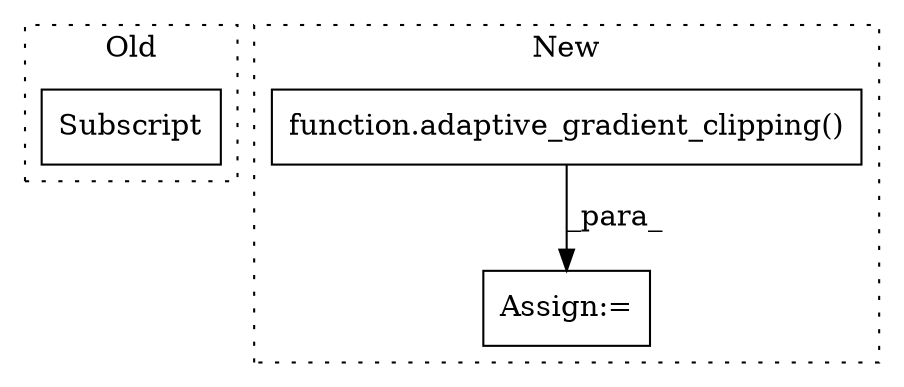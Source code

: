 digraph G {
subgraph cluster0 {
1 [label="Subscript" a="63" s="7586,0" l="8,0" shape="box"];
label = "Old";
style="dotted";
}
subgraph cluster1 {
2 [label="function.adaptive_gradient_clipping()" a="75" s="9415,9463" l="27,1" shape="box"];
3 [label="Assign:=" a="68" s="9477" l="3" shape="box"];
label = "New";
style="dotted";
}
2 -> 3 [label="_para_"];
}